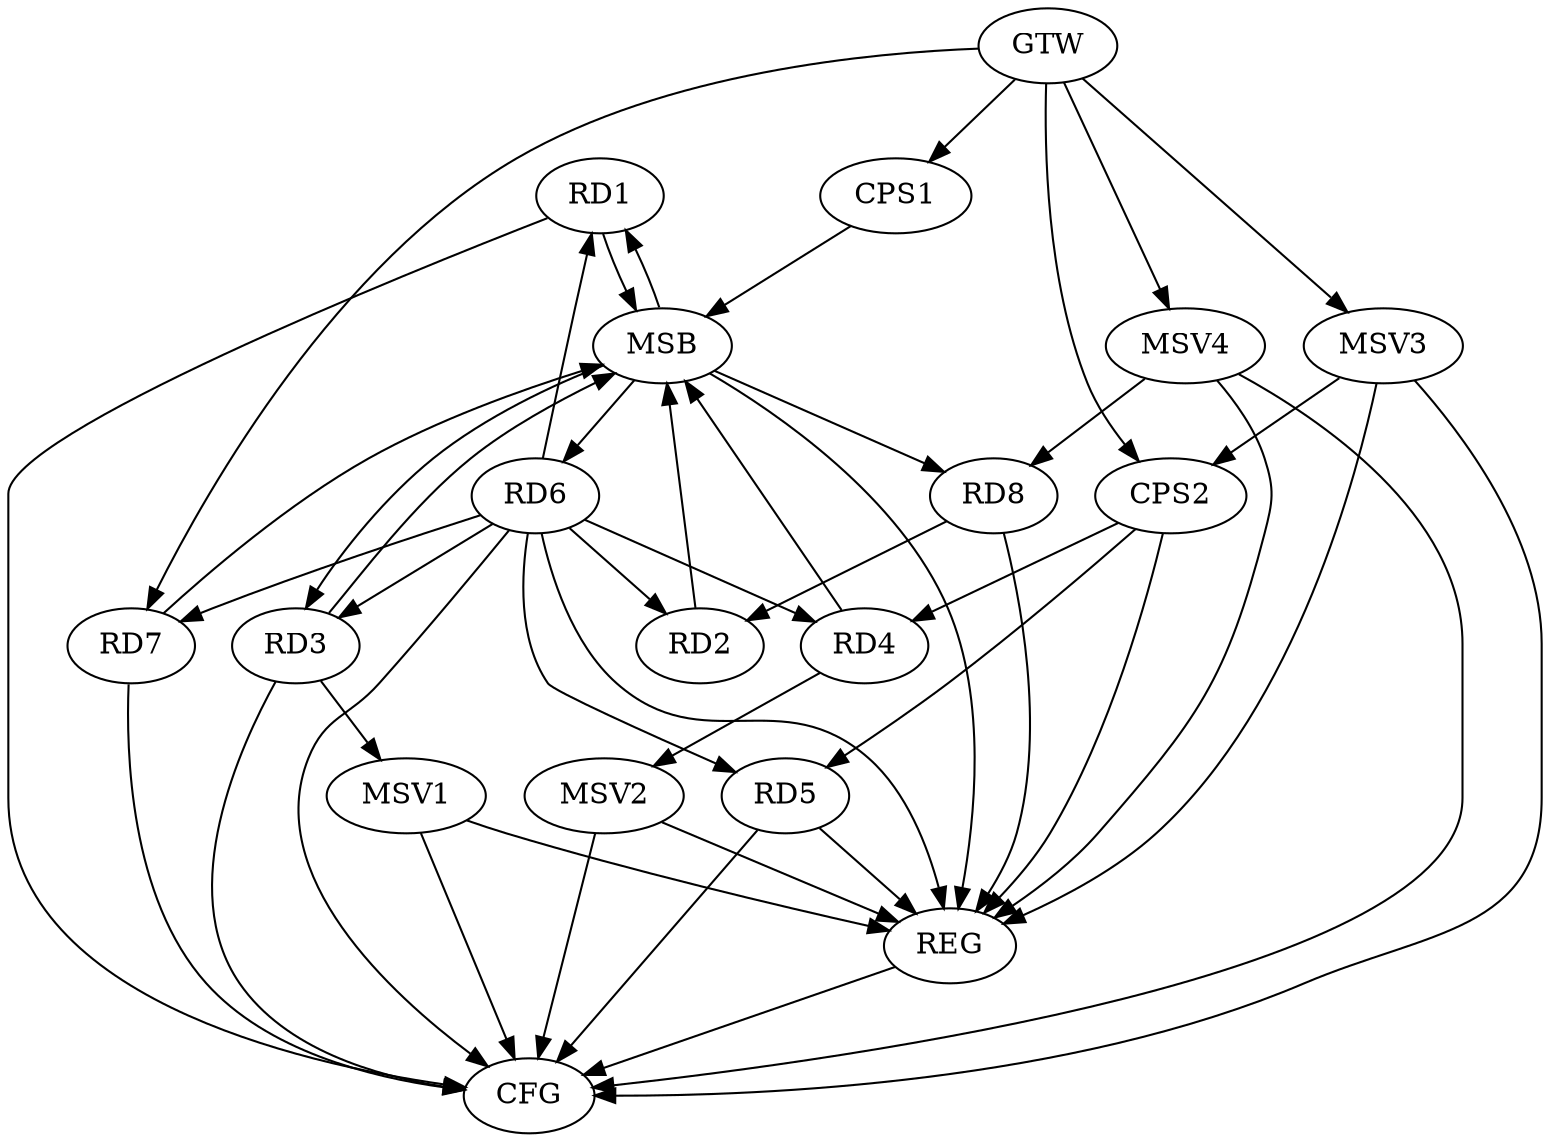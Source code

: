 strict digraph G {
  RD1 [ label="RD1" ];
  RD2 [ label="RD2" ];
  RD3 [ label="RD3" ];
  RD4 [ label="RD4" ];
  RD5 [ label="RD5" ];
  RD6 [ label="RD6" ];
  RD7 [ label="RD7" ];
  RD8 [ label="RD8" ];
  CPS1 [ label="CPS1" ];
  CPS2 [ label="CPS2" ];
  GTW [ label="GTW" ];
  REG [ label="REG" ];
  MSB [ label="MSB" ];
  CFG [ label="CFG" ];
  MSV1 [ label="MSV1" ];
  MSV2 [ label="MSV2" ];
  MSV3 [ label="MSV3" ];
  MSV4 [ label="MSV4" ];
  RD6 -> RD2;
  RD8 -> RD2;
  CPS2 -> RD4;
  CPS2 -> RD5;
  GTW -> RD7;
  GTW -> CPS1;
  GTW -> CPS2;
  RD5 -> REG;
  RD6 -> REG;
  RD8 -> REG;
  CPS2 -> REG;
  RD1 -> MSB;
  MSB -> REG;
  RD2 -> MSB;
  MSB -> RD8;
  RD3 -> MSB;
  RD4 -> MSB;
  RD7 -> MSB;
  MSB -> RD6;
  CPS1 -> MSB;
  MSB -> RD1;
  MSB -> RD3;
  RD3 -> CFG;
  RD7 -> CFG;
  RD5 -> CFG;
  RD1 -> CFG;
  REG -> CFG;
  RD6 -> CFG;
  RD6 -> RD1;
  RD6 -> RD3;
  RD6 -> RD7;
  RD6 -> RD5;
  RD6 -> RD4;
  RD3 -> MSV1;
  MSV1 -> REG;
  MSV1 -> CFG;
  RD4 -> MSV2;
  MSV2 -> REG;
  MSV2 -> CFG;
  MSV3 -> CPS2;
  GTW -> MSV3;
  MSV3 -> REG;
  MSV3 -> CFG;
  MSV4 -> RD8;
  GTW -> MSV4;
  MSV4 -> REG;
  MSV4 -> CFG;
}
